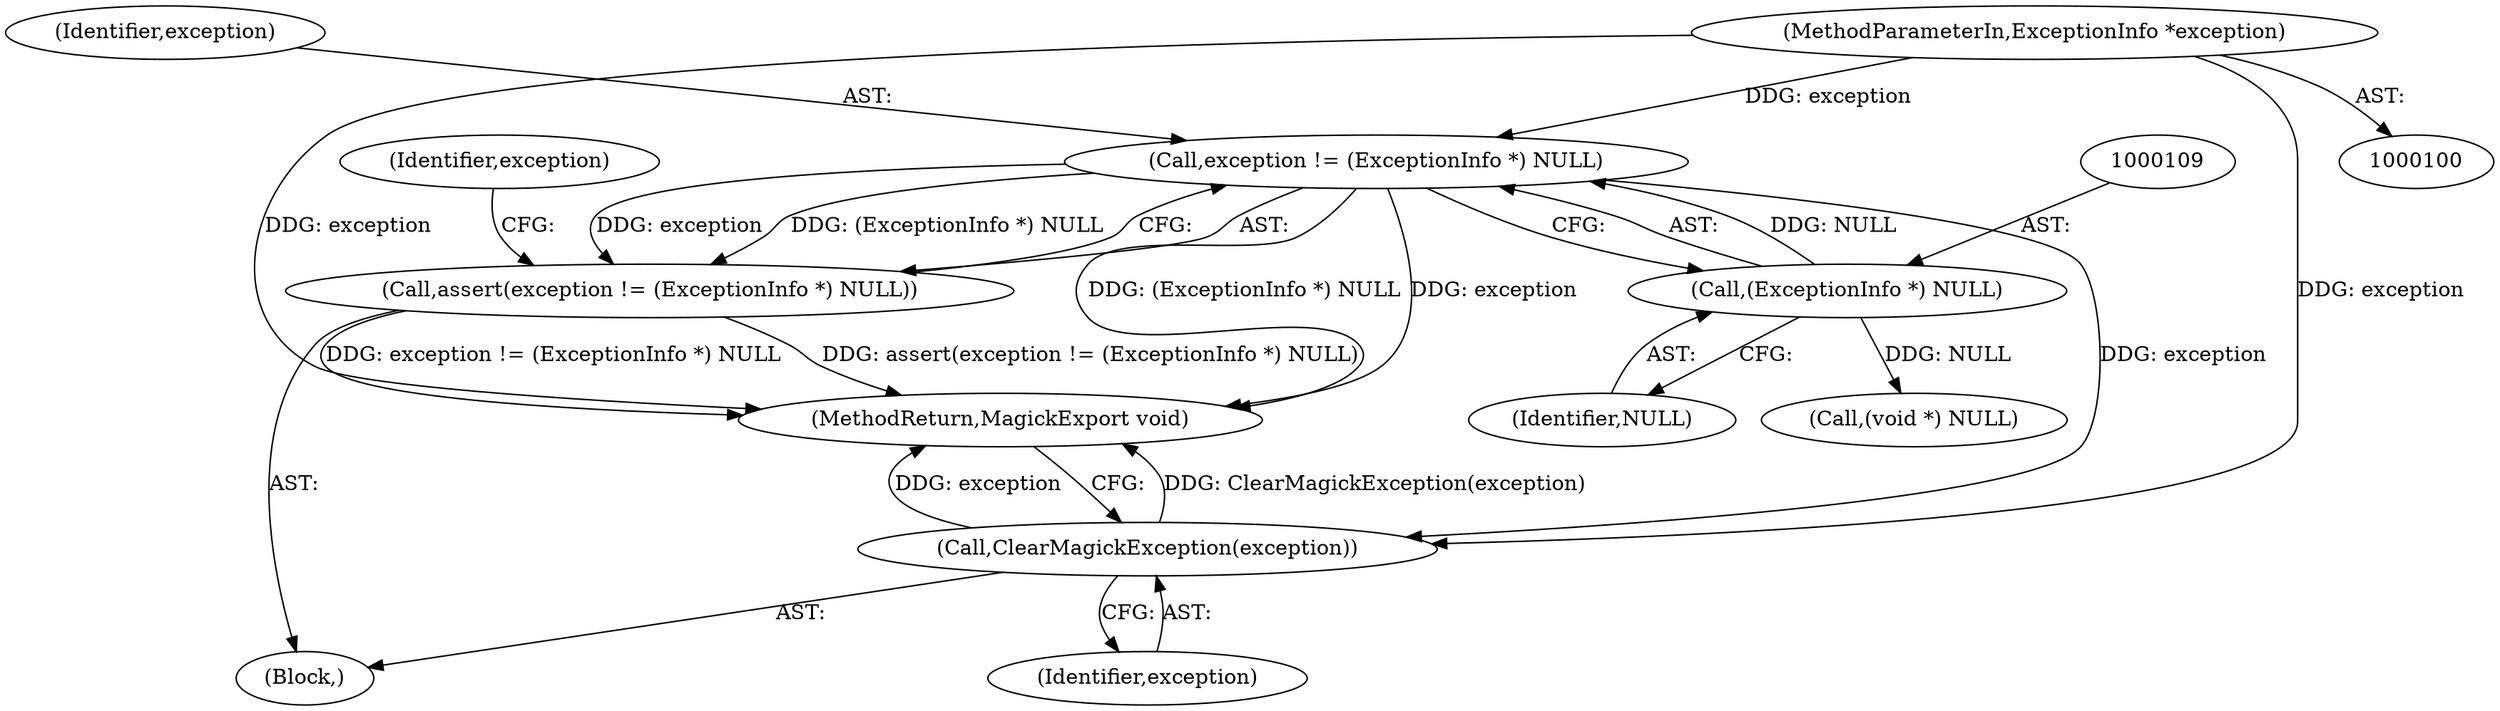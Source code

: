 digraph "0_ImageMagick_0474237508f39c4f783208123431815f1ededb76_2@pointer" {
"1000106" [label="(Call,exception != (ExceptionInfo *) NULL)"];
"1000101" [label="(MethodParameterIn,ExceptionInfo *exception)"];
"1000108" [label="(Call,(ExceptionInfo *) NULL)"];
"1000105" [label="(Call,assert(exception != (ExceptionInfo *) NULL))"];
"1000246" [label="(Call,ClearMagickException(exception))"];
"1000247" [label="(Identifier,exception)"];
"1000105" [label="(Call,assert(exception != (ExceptionInfo *) NULL))"];
"1000101" [label="(MethodParameterIn,ExceptionInfo *exception)"];
"1000106" [label="(Call,exception != (ExceptionInfo *) NULL)"];
"1000110" [label="(Identifier,NULL)"];
"1000102" [label="(Block,)"];
"1000122" [label="(Call,(void *) NULL)"];
"1000114" [label="(Identifier,exception)"];
"1000246" [label="(Call,ClearMagickException(exception))"];
"1000107" [label="(Identifier,exception)"];
"1000248" [label="(MethodReturn,MagickExport void)"];
"1000108" [label="(Call,(ExceptionInfo *) NULL)"];
"1000106" -> "1000105"  [label="AST: "];
"1000106" -> "1000108"  [label="CFG: "];
"1000107" -> "1000106"  [label="AST: "];
"1000108" -> "1000106"  [label="AST: "];
"1000105" -> "1000106"  [label="CFG: "];
"1000106" -> "1000248"  [label="DDG: (ExceptionInfo *) NULL"];
"1000106" -> "1000248"  [label="DDG: exception"];
"1000106" -> "1000105"  [label="DDG: exception"];
"1000106" -> "1000105"  [label="DDG: (ExceptionInfo *) NULL"];
"1000101" -> "1000106"  [label="DDG: exception"];
"1000108" -> "1000106"  [label="DDG: NULL"];
"1000106" -> "1000246"  [label="DDG: exception"];
"1000101" -> "1000100"  [label="AST: "];
"1000101" -> "1000248"  [label="DDG: exception"];
"1000101" -> "1000246"  [label="DDG: exception"];
"1000108" -> "1000110"  [label="CFG: "];
"1000109" -> "1000108"  [label="AST: "];
"1000110" -> "1000108"  [label="AST: "];
"1000108" -> "1000122"  [label="DDG: NULL"];
"1000105" -> "1000102"  [label="AST: "];
"1000114" -> "1000105"  [label="CFG: "];
"1000105" -> "1000248"  [label="DDG: assert(exception != (ExceptionInfo *) NULL)"];
"1000105" -> "1000248"  [label="DDG: exception != (ExceptionInfo *) NULL"];
"1000246" -> "1000102"  [label="AST: "];
"1000246" -> "1000247"  [label="CFG: "];
"1000247" -> "1000246"  [label="AST: "];
"1000248" -> "1000246"  [label="CFG: "];
"1000246" -> "1000248"  [label="DDG: ClearMagickException(exception)"];
"1000246" -> "1000248"  [label="DDG: exception"];
}
